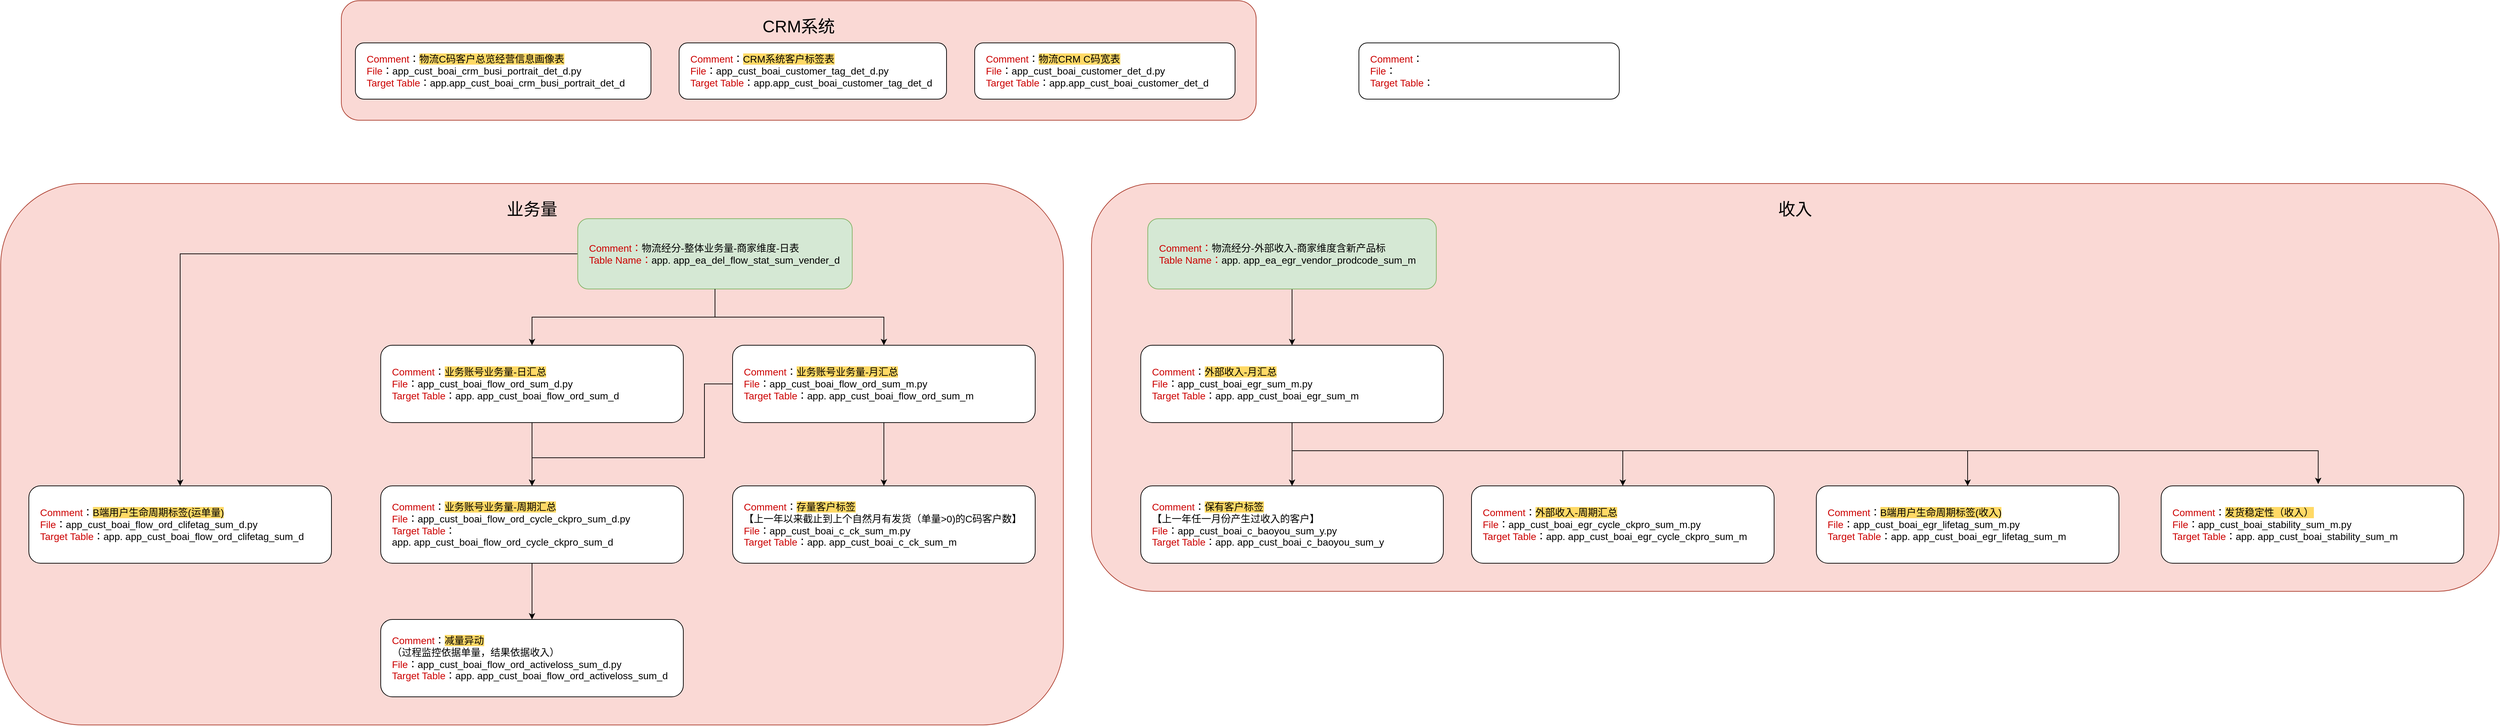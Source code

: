 <mxfile version="22.1.2" type="github">
  <diagram name="第 1 页" id="oqhqqWGbx-FEBw2WvHf6">
    <mxGraphModel dx="2836" dy="2347" grid="1" gridSize="10" guides="1" tooltips="1" connect="1" arrows="1" fold="1" page="1" pageScale="1" pageWidth="827" pageHeight="1169" math="0" shadow="0">
      <root>
        <mxCell id="0" />
        <mxCell id="1" parent="0" />
        <mxCell id="WzqEpgjn6ln_uHcKJWDK-27" value="&lt;h1 style=&quot;font-size: 24px;&quot;&gt;&lt;span style=&quot;font-size: 24px; font-weight: normal;&quot;&gt;业务量&lt;/span&gt;&lt;br style=&quot;font-size: 24px;&quot;&gt;&lt;/h1&gt;" style="rounded=1;whiteSpace=wrap;html=1;verticalAlign=top;fontSize=24;labelBackgroundColor=none;fillColor=#fad9d5;strokeColor=#ae4132;" vertex="1" parent="1">
          <mxGeometry x="-720" y="70" width="1510" height="770" as="geometry" />
        </mxCell>
        <mxCell id="WzqEpgjn6ln_uHcKJWDK-26" value="&lt;h1 style=&quot;font-size: 24px;&quot;&gt;&lt;span style=&quot;font-size: 24px; font-weight: normal;&quot;&gt;收入&lt;/span&gt;&lt;br style=&quot;font-size: 24px;&quot;&gt;&lt;/h1&gt;" style="rounded=1;whiteSpace=wrap;html=1;verticalAlign=top;fontSize=24;labelBackgroundColor=none;fillColor=#fad9d5;strokeColor=#ae4132;" vertex="1" parent="1">
          <mxGeometry x="830" y="70" width="2000" height="580" as="geometry" />
        </mxCell>
        <mxCell id="WzqEpgjn6ln_uHcKJWDK-4" value="&lt;h1 style=&quot;font-size: 24px;&quot;&gt;&lt;span style=&quot;font-size: 24px; font-weight: normal;&quot;&gt;CRM系统&lt;/span&gt;&lt;br style=&quot;font-size: 24px;&quot;&gt;&lt;/h1&gt;" style="rounded=1;whiteSpace=wrap;html=1;verticalAlign=top;fontSize=24;labelBackgroundColor=none;fillColor=#fad9d5;strokeColor=#ae4132;" vertex="1" parent="1">
          <mxGeometry x="-236" y="-190" width="1300" height="170" as="geometry" />
        </mxCell>
        <mxCell id="Dp2ahzg6YV4KnqZrwCOn-1" value="&lt;font color=&quot;#cc0000&quot; style=&quot;font-size: 14px;&quot;&gt;Comment&lt;/font&gt;：&lt;font color=&quot;#cc0000&quot; style=&quot;font-size: 14px;&quot;&gt;&lt;br style=&quot;font-size: 14px;&quot;&gt;File&lt;/font&gt;：&lt;br style=&quot;font-size: 14px;&quot;&gt;&lt;font color=&quot;#cc0000&quot; style=&quot;font-size: 14px;&quot;&gt;Target Table&lt;/font&gt;：" style="rounded=1;whiteSpace=wrap;html=1;align=left;fontSize=14;spacing=16;spacingTop=0;spacingRight=0;" parent="1" vertex="1">
          <mxGeometry x="1210" y="-130" width="370" height="80" as="geometry" />
        </mxCell>
        <mxCell id="WzqEpgjn6ln_uHcKJWDK-19" style="edgeStyle=orthogonalEdgeStyle;rounded=0;orthogonalLoop=1;jettySize=auto;html=1;entryX=0.5;entryY=0;entryDx=0;entryDy=0;" edge="1" parent="1" source="Dp2ahzg6YV4KnqZrwCOn-2" target="WzqEpgjn6ln_uHcKJWDK-11">
          <mxGeometry relative="1" as="geometry" />
        </mxCell>
        <mxCell id="Dp2ahzg6YV4KnqZrwCOn-2" value="&lt;font color=&quot;#cc0000&quot; style=&quot;font-size: 14px;&quot;&gt;Comment&lt;/font&gt;：&lt;span style=&quot;background-color: rgb(255, 217, 102);&quot;&gt;业务账号业务量-日汇总&lt;/span&gt;&lt;br style=&quot;font-size: 14px;&quot;&gt;&lt;font color=&quot;#cc0000&quot; style=&quot;font-size: 14px;&quot;&gt;File&lt;/font&gt;：app_cust_boai_flow_ord_sum_d.py&lt;br style=&quot;font-size: 14px;&quot;&gt;&lt;font color=&quot;#cc0000&quot; style=&quot;font-size: 14px;&quot;&gt;Target Table&lt;/font&gt;：app.&amp;nbsp;app_cust_boai_flow_ord_sum_d" style="rounded=1;whiteSpace=wrap;html=1;align=left;fontSize=14;spacing=16;spacingTop=0;spacingRight=0;" parent="1" vertex="1">
          <mxGeometry x="-180" y="300" width="430" height="110" as="geometry" />
        </mxCell>
        <mxCell id="Dp2ahzg6YV4KnqZrwCOn-6" style="edgeStyle=orthogonalEdgeStyle;rounded=0;orthogonalLoop=1;jettySize=auto;html=1;fontSize=14;spacing=16;spacingTop=0;spacingRight=0;" parent="1" source="Dp2ahzg6YV4KnqZrwCOn-3" target="Dp2ahzg6YV4KnqZrwCOn-5" edge="1">
          <mxGeometry relative="1" as="geometry" />
        </mxCell>
        <mxCell id="WzqEpgjn6ln_uHcKJWDK-16" style="edgeStyle=orthogonalEdgeStyle;rounded=0;orthogonalLoop=1;jettySize=auto;html=1;entryX=0.5;entryY=0;entryDx=0;entryDy=0;" edge="1" parent="1" source="Dp2ahzg6YV4KnqZrwCOn-3" target="WzqEpgjn6ln_uHcKJWDK-12">
          <mxGeometry relative="1" as="geometry" />
        </mxCell>
        <mxCell id="Dp2ahzg6YV4KnqZrwCOn-3" value="&lt;font color=&quot;#cc0000&quot;&gt;Comment：&lt;/font&gt;物流经分-整体业务量-商家维度-日表&lt;br&gt;&lt;font color=&quot;#cc0000&quot;&gt;Table Name：&lt;/font&gt;app.&amp;nbsp;app_ea_del_flow_stat_sum_vender_d" style="rounded=1;align=left;fontSize=14;fillColor=#d5e8d4;strokeColor=#82b366;html=1;whiteSpace=wrap;spacing=16;spacingTop=0;spacingRight=0;" parent="1" vertex="1">
          <mxGeometry x="100" y="120" width="390" height="100" as="geometry" />
        </mxCell>
        <mxCell id="Dp2ahzg6YV4KnqZrwCOn-4" style="edgeStyle=orthogonalEdgeStyle;rounded=0;orthogonalLoop=1;jettySize=auto;html=1;entryX=0.5;entryY=0;entryDx=0;entryDy=0;fontSize=14;spacing=16;spacingTop=0;spacingRight=0;" parent="1" source="Dp2ahzg6YV4KnqZrwCOn-3" target="Dp2ahzg6YV4KnqZrwCOn-2" edge="1">
          <mxGeometry relative="1" as="geometry" />
        </mxCell>
        <mxCell id="2aSz-qpBobda_aWeBooa-8" style="edgeStyle=orthogonalEdgeStyle;rounded=0;orthogonalLoop=1;jettySize=auto;html=1;entryX=0.5;entryY=0;entryDx=0;entryDy=0;" parent="1" source="Dp2ahzg6YV4KnqZrwCOn-5" target="2aSz-qpBobda_aWeBooa-6" edge="1">
          <mxGeometry relative="1" as="geometry" />
        </mxCell>
        <mxCell id="WzqEpgjn6ln_uHcKJWDK-20" style="edgeStyle=orthogonalEdgeStyle;rounded=0;orthogonalLoop=1;jettySize=auto;html=1;entryX=0.5;entryY=0;entryDx=0;entryDy=0;" edge="1" parent="1" source="Dp2ahzg6YV4KnqZrwCOn-5" target="WzqEpgjn6ln_uHcKJWDK-11">
          <mxGeometry relative="1" as="geometry">
            <Array as="points">
              <mxPoint x="280" y="355" />
              <mxPoint x="280" y="460" />
              <mxPoint x="35" y="460" />
            </Array>
          </mxGeometry>
        </mxCell>
        <mxCell id="Dp2ahzg6YV4KnqZrwCOn-5" value="&lt;font color=&quot;#cc0000&quot; style=&quot;font-size: 14px;&quot;&gt;Comment&lt;/font&gt;：&lt;span style=&quot;background-color: rgb(255, 217, 102);&quot;&gt;业务账号业务量-月汇总&lt;/span&gt;&lt;br style=&quot;font-size: 14px;&quot;&gt;&lt;font color=&quot;#cc0000&quot; style=&quot;font-size: 14px;&quot;&gt;File&lt;/font&gt;：app_cust_boai_flow_ord_sum_m.py&lt;br style=&quot;font-size: 14px;&quot;&gt;&lt;font color=&quot;#cc0000&quot; style=&quot;font-size: 14px;&quot;&gt;Target Table&lt;/font&gt;：app.&amp;nbsp;app_cust_boai_flow_ord_sum_m" style="rounded=1;whiteSpace=wrap;html=1;align=left;fontSize=14;spacing=16;spacingTop=0;spacingRight=0;" parent="1" vertex="1">
          <mxGeometry x="320" y="300" width="430" height="110" as="geometry" />
        </mxCell>
        <mxCell id="2aSz-qpBobda_aWeBooa-3" style="edgeStyle=orthogonalEdgeStyle;rounded=0;orthogonalLoop=1;jettySize=auto;html=1;entryX=0.5;entryY=0;entryDx=0;entryDy=0;" parent="1" source="2aSz-qpBobda_aWeBooa-1" target="2aSz-qpBobda_aWeBooa-2" edge="1">
          <mxGeometry relative="1" as="geometry" />
        </mxCell>
        <mxCell id="2aSz-qpBobda_aWeBooa-1" value="&lt;font color=&quot;#cc0000&quot;&gt;Comment：&lt;/font&gt;物流经分-外部收入-商家维度含新产品标&lt;br&gt;&lt;font color=&quot;#cc0000&quot;&gt;Table Name：&lt;/font&gt;app.&amp;nbsp;app_ea_egr_vendor_prodcode_sum_m" style="rounded=1;align=left;fontSize=14;fillColor=#d5e8d4;strokeColor=#82b366;html=1;whiteSpace=wrap;spacing=16;spacingTop=0;spacingRight=0;" parent="1" vertex="1">
          <mxGeometry x="910" y="120" width="410" height="100" as="geometry" />
        </mxCell>
        <mxCell id="WzqEpgjn6ln_uHcKJWDK-21" style="edgeStyle=orthogonalEdgeStyle;rounded=0;orthogonalLoop=1;jettySize=auto;html=1;entryX=0.5;entryY=0;entryDx=0;entryDy=0;" edge="1" parent="1" source="2aSz-qpBobda_aWeBooa-2" target="2aSz-qpBobda_aWeBooa-4">
          <mxGeometry relative="1" as="geometry" />
        </mxCell>
        <mxCell id="WzqEpgjn6ln_uHcKJWDK-22" style="edgeStyle=orthogonalEdgeStyle;rounded=0;orthogonalLoop=1;jettySize=auto;html=1;entryX=0.5;entryY=0;entryDx=0;entryDy=0;" edge="1" parent="1" source="2aSz-qpBobda_aWeBooa-2" target="WzqEpgjn6ln_uHcKJWDK-5">
          <mxGeometry relative="1" as="geometry">
            <Array as="points">
              <mxPoint x="1115" y="450" />
              <mxPoint x="1585" y="450" />
            </Array>
          </mxGeometry>
        </mxCell>
        <mxCell id="WzqEpgjn6ln_uHcKJWDK-23" style="edgeStyle=orthogonalEdgeStyle;rounded=0;orthogonalLoop=1;jettySize=auto;html=1;entryX=0.5;entryY=0;entryDx=0;entryDy=0;" edge="1" parent="1" source="2aSz-qpBobda_aWeBooa-2" target="WzqEpgjn6ln_uHcKJWDK-7">
          <mxGeometry relative="1" as="geometry">
            <Array as="points">
              <mxPoint x="1115" y="450" />
              <mxPoint x="2075" y="450" />
            </Array>
          </mxGeometry>
        </mxCell>
        <mxCell id="WzqEpgjn6ln_uHcKJWDK-25" style="edgeStyle=orthogonalEdgeStyle;rounded=0;orthogonalLoop=1;jettySize=auto;html=1;entryX=0.519;entryY=-0.023;entryDx=0;entryDy=0;entryPerimeter=0;" edge="1" parent="1" source="2aSz-qpBobda_aWeBooa-2" target="WzqEpgjn6ln_uHcKJWDK-24">
          <mxGeometry relative="1" as="geometry">
            <Array as="points">
              <mxPoint x="1115" y="450" />
              <mxPoint x="2573" y="450" />
            </Array>
          </mxGeometry>
        </mxCell>
        <mxCell id="2aSz-qpBobda_aWeBooa-2" value="&lt;font color=&quot;#cc0000&quot; style=&quot;font-size: 14px;&quot;&gt;Comment&lt;/font&gt;：&lt;span style=&quot;background-color: rgb(255, 217, 102);&quot;&gt;外部收入-月汇总&lt;/span&gt;&lt;br&gt;&lt;font color=&quot;#cc0000&quot; style=&quot;font-size: 14px;&quot;&gt;File&lt;/font&gt;：app_cust_boai_egr_sum_m&lt;span style=&quot;background-color: initial;&quot;&gt;.py&lt;/span&gt;&lt;br&gt;&lt;font color=&quot;#cc0000&quot; style=&quot;font-size: 14px;&quot;&gt;Target Table&lt;/font&gt;：app.&amp;nbsp;app_cust_boai_egr_sum_m" style="rounded=1;whiteSpace=wrap;html=1;align=left;fontSize=14;spacing=16;spacingTop=0;spacingRight=0;" parent="1" vertex="1">
          <mxGeometry x="900" y="300" width="430" height="110" as="geometry" />
        </mxCell>
        <mxCell id="2aSz-qpBobda_aWeBooa-4" value="&lt;font color=&quot;#cc0000&quot; style=&quot;font-size: 14px;&quot;&gt;Comment&lt;/font&gt;：&lt;span style=&quot;background-color: rgb(255, 217, 102);&quot;&gt;保有客户标签&lt;/span&gt;&lt;br&gt;【上一年任一月份产生过收入的客户】&lt;br&gt;&lt;font color=&quot;#cc0000&quot; style=&quot;font-size: 14px;&quot;&gt;File&lt;/font&gt;：app_cust_boai_c_baoyou_sum_y&lt;span style=&quot;background-color: initial;&quot;&gt;.py&lt;/span&gt;&lt;br&gt;&lt;font color=&quot;#cc0000&quot; style=&quot;font-size: 14px;&quot;&gt;Target Table&lt;/font&gt;：app. app_cust_boai_c_baoyou_sum_y" style="rounded=1;whiteSpace=wrap;html=1;align=left;fontSize=14;spacing=16;spacingTop=0;spacingRight=0;" parent="1" vertex="1">
          <mxGeometry x="900" y="500" width="430" height="110" as="geometry" />
        </mxCell>
        <mxCell id="2aSz-qpBobda_aWeBooa-6" value="&lt;font color=&quot;#cc0000&quot; style=&quot;font-size: 14px;&quot;&gt;Comment&lt;/font&gt;：&lt;span style=&quot;background-color: rgb(255, 217, 102);&quot;&gt;存量客户标签&lt;/span&gt;&lt;br&gt;【上一年以来截止到上个自然月有发货（单量&amp;gt;0)的C码客户数】&lt;br&gt;&lt;font color=&quot;#cc0000&quot; style=&quot;font-size: 14px;&quot;&gt;File&lt;/font&gt;：app_cust_boai_c_ck_sum_m&lt;span style=&quot;background-color: initial;&quot;&gt;.py&lt;/span&gt;&lt;br&gt;&lt;font color=&quot;#cc0000&quot; style=&quot;font-size: 14px;&quot;&gt;Target Table&lt;/font&gt;：app. app_cust_boai_c_ck_sum_m" style="rounded=1;whiteSpace=wrap;html=1;align=left;fontSize=14;spacing=16;spacingTop=0;spacingRight=0;" parent="1" vertex="1">
          <mxGeometry x="320" y="500" width="430" height="110" as="geometry" />
        </mxCell>
        <mxCell id="WzqEpgjn6ln_uHcKJWDK-1" value="&lt;font color=&quot;#cc0000&quot; style=&quot;font-size: 14px;&quot;&gt;Comment&lt;/font&gt;：&lt;span style=&quot;background-color: rgb(255, 217, 102);&quot;&gt;CRM系统客户标签表&lt;/span&gt;&lt;br&gt;&lt;font color=&quot;#cc0000&quot; style=&quot;font-size: 14px;&quot;&gt;File&lt;/font&gt;：app_cust_boai_customer_tag_det_d&lt;span style=&quot;background-color: initial;&quot;&gt;.py&lt;/span&gt;&lt;br&gt;&lt;font color=&quot;#cc0000&quot; style=&quot;font-size: 14px;&quot;&gt;Target Table&lt;/font&gt;：app.app_cust_boai_customer_tag_det_d" style="rounded=1;whiteSpace=wrap;html=1;align=left;fontSize=14;spacing=16;spacingTop=0;spacingRight=0;" vertex="1" parent="1">
          <mxGeometry x="244" y="-130" width="380" height="80" as="geometry" />
        </mxCell>
        <mxCell id="WzqEpgjn6ln_uHcKJWDK-2" value="&lt;font color=&quot;#cc0000&quot; style=&quot;font-size: 14px;&quot;&gt;Comment&lt;/font&gt;：&lt;span style=&quot;background-color: rgb(255, 217, 102);&quot;&gt;物流CRM C码宽表&lt;/span&gt;&lt;br&gt;&lt;font color=&quot;#cc0000&quot; style=&quot;font-size: 14px;&quot;&gt;File&lt;/font&gt;：app_cust_boai_customer_det_d.py&lt;br&gt;&lt;font color=&quot;#cc0000&quot; style=&quot;font-size: 14px;&quot;&gt;Target Table&lt;/font&gt;：app.app_cust_boai_customer_det_d" style="rounded=1;whiteSpace=wrap;html=1;align=left;fontSize=14;spacing=16;spacingTop=0;spacingRight=0;" vertex="1" parent="1">
          <mxGeometry x="664" y="-130" width="370" height="80" as="geometry" />
        </mxCell>
        <mxCell id="WzqEpgjn6ln_uHcKJWDK-3" value="&lt;font color=&quot;#cc0000&quot; style=&quot;font-size: 14px;&quot;&gt;Comment&lt;/font&gt;：&lt;span style=&quot;background-color: rgb(255, 217, 102);&quot;&gt;物流C码客户总览经营信息画像表&lt;/span&gt;&lt;br&gt;&lt;font color=&quot;#cc0000&quot; style=&quot;font-size: 14px;&quot;&gt;File&lt;/font&gt;：app_cust_boai_crm_busi_portrait_det_d&lt;span style=&quot;background-color: initial;&quot;&gt;.py&lt;/span&gt;&lt;br&gt;&lt;font color=&quot;#cc0000&quot; style=&quot;font-size: 14px;&quot;&gt;Target Table&lt;/font&gt;：app.app_cust_boai_crm_busi_portrait_det_d" style="rounded=1;whiteSpace=wrap;html=1;align=left;fontSize=14;spacing=16;spacingTop=0;spacingRight=0;" vertex="1" parent="1">
          <mxGeometry x="-216" y="-130" width="420" height="80" as="geometry" />
        </mxCell>
        <mxCell id="WzqEpgjn6ln_uHcKJWDK-5" value="&lt;font color=&quot;#cc0000&quot; style=&quot;font-size: 14px;&quot;&gt;Comment&lt;/font&gt;：&lt;span style=&quot;background-color: rgb(255, 217, 102);&quot;&gt;外部收入-周期汇总&lt;/span&gt;&lt;br&gt;&lt;font color=&quot;#cc0000&quot; style=&quot;font-size: 14px;&quot;&gt;File&lt;/font&gt;：app_cust_boai_egr_cycle_ckpro_sum_m&lt;span style=&quot;background-color: initial;&quot;&gt;.py&lt;/span&gt;&lt;br&gt;&lt;font color=&quot;#cc0000&quot; style=&quot;font-size: 14px;&quot;&gt;Target Table&lt;/font&gt;：app.&amp;nbsp;app_cust_boai_egr_cycle_ckpro_sum_m" style="rounded=1;whiteSpace=wrap;html=1;align=left;fontSize=14;spacing=16;spacingTop=0;spacingRight=0;" vertex="1" parent="1">
          <mxGeometry x="1370" y="500" width="430" height="110" as="geometry" />
        </mxCell>
        <mxCell id="WzqEpgjn6ln_uHcKJWDK-7" value="&lt;font color=&quot;#cc0000&quot; style=&quot;font-size: 14px;&quot;&gt;Comment&lt;/font&gt;：&lt;span style=&quot;background-color: rgb(255, 217, 102);&quot;&gt;B端用户生命周期标签(收入)&lt;/span&gt;&lt;br&gt;&lt;font color=&quot;#cc0000&quot; style=&quot;font-size: 14px;&quot;&gt;File&lt;/font&gt;：app_cust_boai_egr_lifetag_sum_m&lt;span style=&quot;background-color: initial;&quot;&gt;.py&lt;/span&gt;&lt;br&gt;&lt;font color=&quot;#cc0000&quot; style=&quot;font-size: 14px;&quot;&gt;Target Table&lt;/font&gt;：app.&amp;nbsp;app_cust_boai_egr_lifetag_sum_m" style="rounded=1;whiteSpace=wrap;html=1;align=left;fontSize=14;spacing=16;spacingTop=0;spacingRight=0;" vertex="1" parent="1">
          <mxGeometry x="1860" y="500" width="430" height="110" as="geometry" />
        </mxCell>
        <mxCell id="WzqEpgjn6ln_uHcKJWDK-18" style="edgeStyle=orthogonalEdgeStyle;rounded=0;orthogonalLoop=1;jettySize=auto;html=1;" edge="1" parent="1" source="WzqEpgjn6ln_uHcKJWDK-11" target="WzqEpgjn6ln_uHcKJWDK-17">
          <mxGeometry relative="1" as="geometry" />
        </mxCell>
        <mxCell id="WzqEpgjn6ln_uHcKJWDK-11" value="&lt;font color=&quot;#cc0000&quot; style=&quot;font-size: 14px;&quot;&gt;Comment&lt;/font&gt;：&lt;span style=&quot;background-color: rgb(255, 217, 102);&quot;&gt;业务账号业务量-周期汇总&lt;/span&gt;&lt;br&gt;&lt;font color=&quot;#cc0000&quot; style=&quot;font-size: 14px;&quot;&gt;File&lt;/font&gt;：app_cust_boai_flow_ord_cycle_ckpro_sum_d&lt;span style=&quot;background-color: initial;&quot;&gt;.py&lt;/span&gt;&lt;br&gt;&lt;font color=&quot;#cc0000&quot; style=&quot;font-size: 14px;&quot;&gt;Target Table&lt;/font&gt;：app.&amp;nbsp;app_cust_boai_flow_ord_cycle_ckpro_sum_d" style="rounded=1;whiteSpace=wrap;html=1;align=left;fontSize=14;spacing=16;spacingTop=0;spacingRight=0;" vertex="1" parent="1">
          <mxGeometry x="-180" y="500" width="430" height="110" as="geometry" />
        </mxCell>
        <mxCell id="WzqEpgjn6ln_uHcKJWDK-12" value="&lt;font color=&quot;#cc0000&quot; style=&quot;font-size: 14px;&quot;&gt;Comment&lt;/font&gt;：&lt;span style=&quot;background-color: rgb(255, 217, 102);&quot;&gt;B端用户生命周期标签(运单量)&lt;/span&gt;&lt;br&gt;&lt;font color=&quot;#cc0000&quot; style=&quot;font-size: 14px;&quot;&gt;File&lt;/font&gt;：app_cust_boai_flow_ord_clifetag_sum_d&lt;span style=&quot;background-color: initial;&quot;&gt;.py&lt;/span&gt;&lt;br&gt;&lt;font color=&quot;#cc0000&quot; style=&quot;font-size: 14px;&quot;&gt;Target Table&lt;/font&gt;：app.&amp;nbsp;app_cust_boai_flow_ord_clifetag_sum_d" style="rounded=1;whiteSpace=wrap;html=1;align=left;fontSize=14;spacing=16;spacingTop=0;spacingRight=0;" vertex="1" parent="1">
          <mxGeometry x="-680" y="500" width="430" height="110" as="geometry" />
        </mxCell>
        <mxCell id="WzqEpgjn6ln_uHcKJWDK-17" value="&lt;font color=&quot;#cc0000&quot; style=&quot;font-size: 14px;&quot;&gt;Comment&lt;/font&gt;：&lt;span style=&quot;background-color: rgb(255, 217, 102);&quot;&gt;减量异动&lt;/span&gt;&lt;br&gt;（过程监控依据单量，结果依据收入）&lt;br&gt;&lt;font color=&quot;#cc0000&quot; style=&quot;font-size: 14px;&quot;&gt;File&lt;/font&gt;：app_cust_boai_flow_ord_activeloss_sum_d&lt;span style=&quot;background-color: initial;&quot;&gt;.py&lt;/span&gt;&lt;br&gt;&lt;font color=&quot;#cc0000&quot; style=&quot;font-size: 14px;&quot;&gt;Target Table&lt;/font&gt;：app.&amp;nbsp;app_cust_boai_flow_ord_activeloss_sum_d" style="rounded=1;whiteSpace=wrap;html=1;align=left;fontSize=14;spacing=16;spacingTop=0;spacingRight=0;" vertex="1" parent="1">
          <mxGeometry x="-180" y="690" width="430" height="110" as="geometry" />
        </mxCell>
        <mxCell id="WzqEpgjn6ln_uHcKJWDK-24" value="&lt;font color=&quot;#cc0000&quot; style=&quot;font-size: 14px;&quot;&gt;Comment&lt;/font&gt;：&lt;span style=&quot;background-color: rgb(255, 217, 102);&quot;&gt;发货稳定性（收入）&lt;/span&gt;&lt;br&gt;&lt;font color=&quot;#cc0000&quot; style=&quot;font-size: 14px;&quot;&gt;File&lt;/font&gt;：app_cust_boai_stability_sum_m&lt;span style=&quot;background-color: initial;&quot;&gt;.py&lt;/span&gt;&lt;br&gt;&lt;font color=&quot;#cc0000&quot; style=&quot;font-size: 14px;&quot;&gt;Target Table&lt;/font&gt;：app.&amp;nbsp;app_cust_boai_stability_sum_m" style="rounded=1;whiteSpace=wrap;html=1;align=left;fontSize=14;spacing=16;spacingTop=0;spacingRight=0;" vertex="1" parent="1">
          <mxGeometry x="2350" y="500" width="430" height="110" as="geometry" />
        </mxCell>
      </root>
    </mxGraphModel>
  </diagram>
</mxfile>

